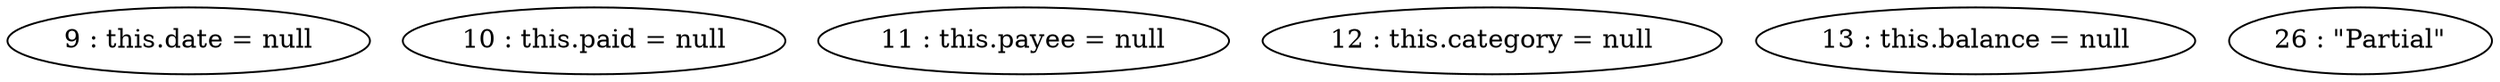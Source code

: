 digraph G {
"9 : this.date = null"
"10 : this.paid = null"
"11 : this.payee = null"
"12 : this.category = null"
"13 : this.balance = null"
"26 : \"Partial\""
}